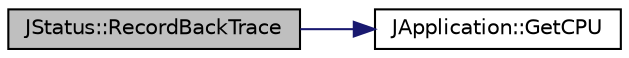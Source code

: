 digraph "JStatus::RecordBackTrace"
{
  edge [fontname="Helvetica",fontsize="10",labelfontname="Helvetica",labelfontsize="10"];
  node [fontname="Helvetica",fontsize="10",shape=record];
  rankdir="LR";
  Node1 [label="JStatus::RecordBackTrace",height=0.2,width=0.4,color="black", fillcolor="grey75", style="filled" fontcolor="black"];
  Node1 -> Node2 [color="midnightblue",fontsize="10",style="solid",fontname="Helvetica"];
  Node2 [label="JApplication::GetCPU",height=0.2,width=0.4,color="black", fillcolor="white", style="filled",URL="$class_j_application.html#a5517a6d78136ec55eeced35096e55ad2"];
}
